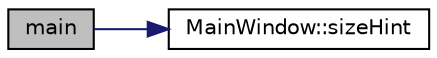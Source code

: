 digraph "main"
{
  edge [fontname="Helvetica",fontsize="10",labelfontname="Helvetica",labelfontsize="10"];
  node [fontname="Helvetica",fontsize="10",shape=record];
  rankdir="LR";
  Node1 [label="main",height=0.2,width=0.4,color="black", fillcolor="grey75", style="filled" fontcolor="black"];
  Node1 -> Node2 [color="midnightblue",fontsize="10",style="solid",fontname="Helvetica"];
  Node2 [label="MainWindow::sizeHint",height=0.2,width=0.4,color="black", fillcolor="white", style="filled",URL="$class_main_window.html#a781737f6e3b1f3e97e6a7eebb6396771"];
}
